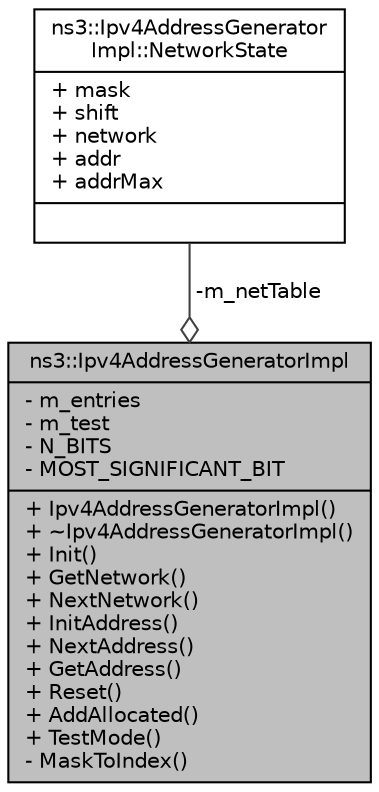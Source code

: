 digraph "ns3::Ipv4AddressGeneratorImpl"
{
  edge [fontname="Helvetica",fontsize="10",labelfontname="Helvetica",labelfontsize="10"];
  node [fontname="Helvetica",fontsize="10",shape=record];
  Node1 [label="{ns3::Ipv4AddressGeneratorImpl\n|- m_entries\l- m_test\l- N_BITS\l- MOST_SIGNIFICANT_BIT\l|+ Ipv4AddressGeneratorImpl()\l+ ~Ipv4AddressGeneratorImpl()\l+ Init()\l+ GetNetwork()\l+ NextNetwork()\l+ InitAddress()\l+ NextAddress()\l+ GetAddress()\l+ Reset()\l+ AddAllocated()\l+ TestMode()\l- MaskToIndex()\l}",height=0.2,width=0.4,color="black", fillcolor="grey75", style="filled", fontcolor="black"];
  Node2 -> Node1 [color="grey25",fontsize="10",style="solid",label=" -m_netTable" ,arrowhead="odiamond"];
  Node2 [label="{ns3::Ipv4AddressGenerator\lImpl::NetworkState\n|+ mask\l+ shift\l+ network\l+ addr\l+ addrMax\l|}",height=0.2,width=0.4,color="black", fillcolor="white", style="filled",URL="$d4/d67/classns3_1_1Ipv4AddressGeneratorImpl_1_1NetworkState.html",tooltip="This class holds the state for a given network. "];
}
